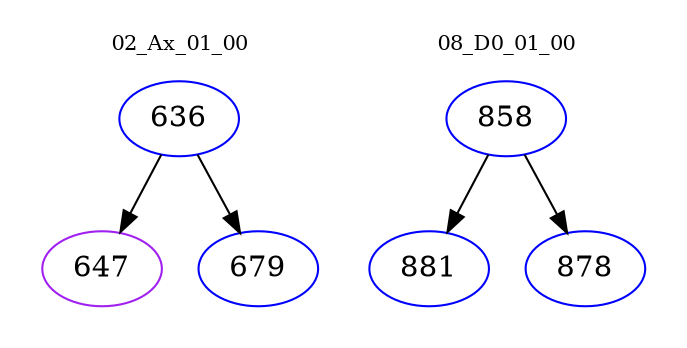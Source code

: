 digraph{
subgraph cluster_0 {
color = white
label = "02_Ax_01_00";
fontsize=10;
T0_636 [label="636", color="blue"]
T0_636 -> T0_647 [color="black"]
T0_647 [label="647", color="purple"]
T0_636 -> T0_679 [color="black"]
T0_679 [label="679", color="blue"]
}
subgraph cluster_1 {
color = white
label = "08_D0_01_00";
fontsize=10;
T1_858 [label="858", color="blue"]
T1_858 -> T1_881 [color="black"]
T1_881 [label="881", color="blue"]
T1_858 -> T1_878 [color="black"]
T1_878 [label="878", color="blue"]
}
}

